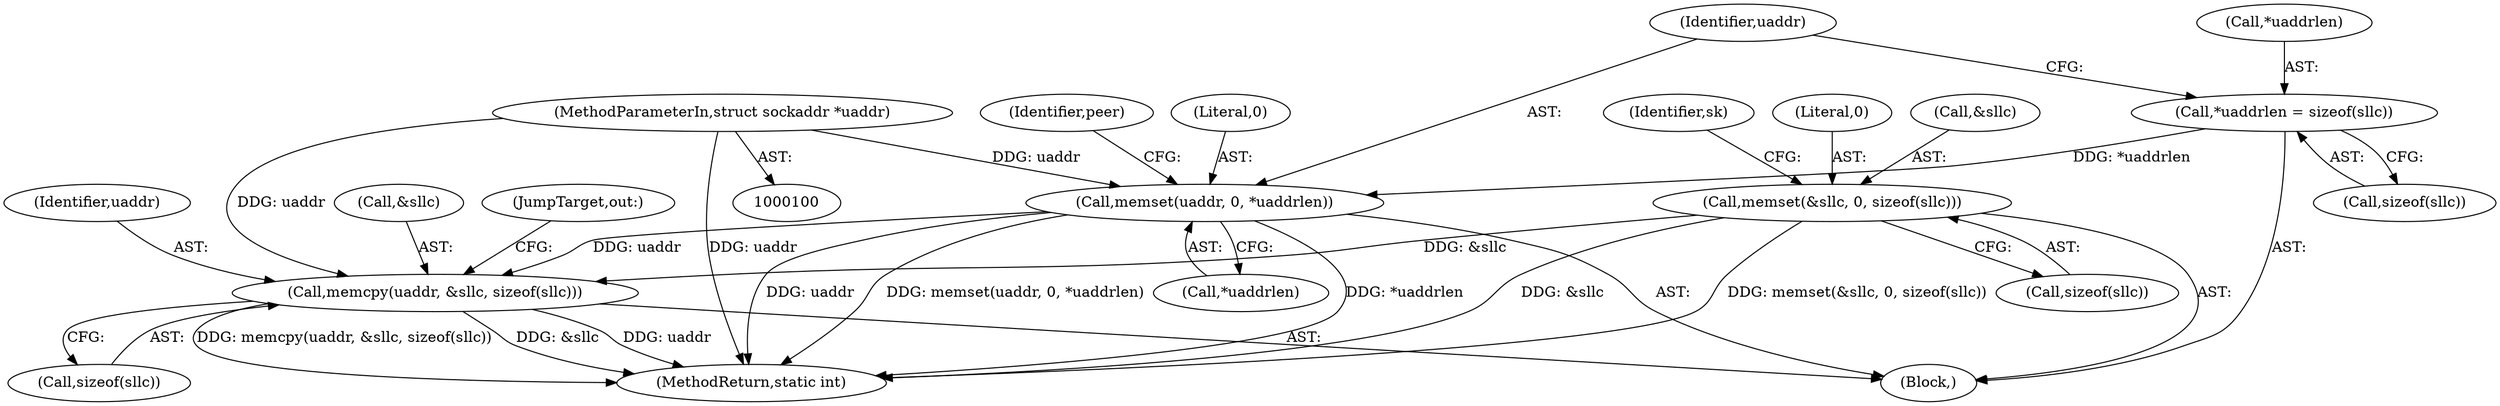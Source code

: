 digraph "0_linux_3592aaeb80290bda0f2cf0b5456c97bfc638b192@API" {
"1000249" [label="(Call,memcpy(uaddr, &sllc, sizeof(sllc)))"];
"1000140" [label="(Call,memset(uaddr, 0, *uaddrlen))"];
"1000102" [label="(MethodParameterIn,struct sockaddr *uaddr)"];
"1000135" [label="(Call,*uaddrlen = sizeof(sllc))"];
"1000122" [label="(Call,memset(&sllc, 0, sizeof(sllc)))"];
"1000135" [label="(Call,*uaddrlen = sizeof(sllc))"];
"1000142" [label="(Literal,0)"];
"1000260" [label="(MethodReturn,static int)"];
"1000138" [label="(Call,sizeof(sllc))"];
"1000249" [label="(Call,memcpy(uaddr, &sllc, sizeof(sllc)))"];
"1000253" [label="(Call,sizeof(sllc))"];
"1000122" [label="(Call,memset(&sllc, 0, sizeof(sllc)))"];
"1000140" [label="(Call,memset(uaddr, 0, *uaddrlen))"];
"1000125" [label="(Literal,0)"];
"1000250" [label="(Identifier,uaddr)"];
"1000143" [label="(Call,*uaddrlen)"];
"1000146" [label="(Identifier,peer)"];
"1000141" [label="(Identifier,uaddr)"];
"1000255" [label="(JumpTarget,out:)"];
"1000105" [label="(Block,)"];
"1000123" [label="(Call,&sllc)"];
"1000136" [label="(Call,*uaddrlen)"];
"1000126" [label="(Call,sizeof(sllc))"];
"1000129" [label="(Identifier,sk)"];
"1000102" [label="(MethodParameterIn,struct sockaddr *uaddr)"];
"1000251" [label="(Call,&sllc)"];
"1000249" -> "1000105"  [label="AST: "];
"1000249" -> "1000253"  [label="CFG: "];
"1000250" -> "1000249"  [label="AST: "];
"1000251" -> "1000249"  [label="AST: "];
"1000253" -> "1000249"  [label="AST: "];
"1000255" -> "1000249"  [label="CFG: "];
"1000249" -> "1000260"  [label="DDG: memcpy(uaddr, &sllc, sizeof(sllc))"];
"1000249" -> "1000260"  [label="DDG: &sllc"];
"1000249" -> "1000260"  [label="DDG: uaddr"];
"1000140" -> "1000249"  [label="DDG: uaddr"];
"1000102" -> "1000249"  [label="DDG: uaddr"];
"1000122" -> "1000249"  [label="DDG: &sllc"];
"1000140" -> "1000105"  [label="AST: "];
"1000140" -> "1000143"  [label="CFG: "];
"1000141" -> "1000140"  [label="AST: "];
"1000142" -> "1000140"  [label="AST: "];
"1000143" -> "1000140"  [label="AST: "];
"1000146" -> "1000140"  [label="CFG: "];
"1000140" -> "1000260"  [label="DDG: uaddr"];
"1000140" -> "1000260"  [label="DDG: memset(uaddr, 0, *uaddrlen)"];
"1000140" -> "1000260"  [label="DDG: *uaddrlen"];
"1000102" -> "1000140"  [label="DDG: uaddr"];
"1000135" -> "1000140"  [label="DDG: *uaddrlen"];
"1000102" -> "1000100"  [label="AST: "];
"1000102" -> "1000260"  [label="DDG: uaddr"];
"1000135" -> "1000105"  [label="AST: "];
"1000135" -> "1000138"  [label="CFG: "];
"1000136" -> "1000135"  [label="AST: "];
"1000138" -> "1000135"  [label="AST: "];
"1000141" -> "1000135"  [label="CFG: "];
"1000122" -> "1000105"  [label="AST: "];
"1000122" -> "1000126"  [label="CFG: "];
"1000123" -> "1000122"  [label="AST: "];
"1000125" -> "1000122"  [label="AST: "];
"1000126" -> "1000122"  [label="AST: "];
"1000129" -> "1000122"  [label="CFG: "];
"1000122" -> "1000260"  [label="DDG: &sllc"];
"1000122" -> "1000260"  [label="DDG: memset(&sllc, 0, sizeof(sllc))"];
}
